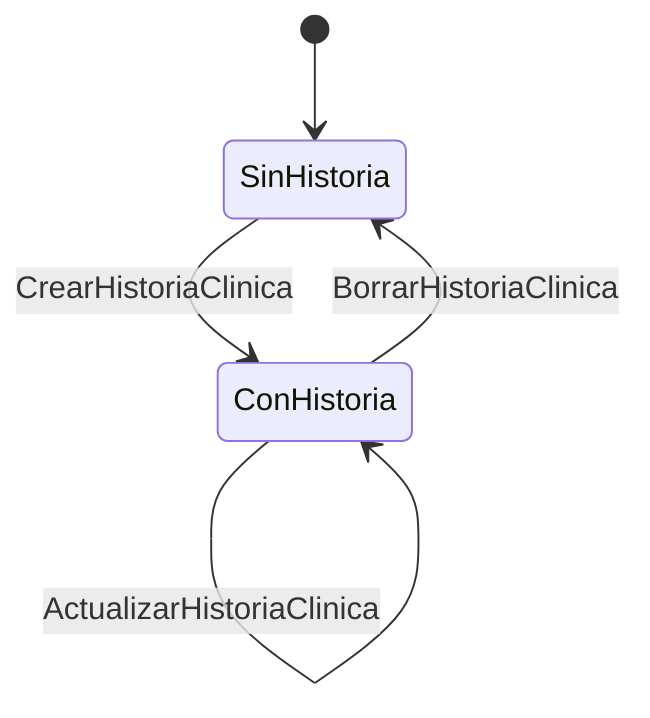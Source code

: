 stateDiagram
    [*] --> SinHistoria
    SinHistoria --> ConHistoria: CrearHistoriaClinica
    ConHistoria --> ConHistoria: ActualizarHistoriaClinica
    ConHistoria --> SinHistoria: BorrarHistoriaClinica